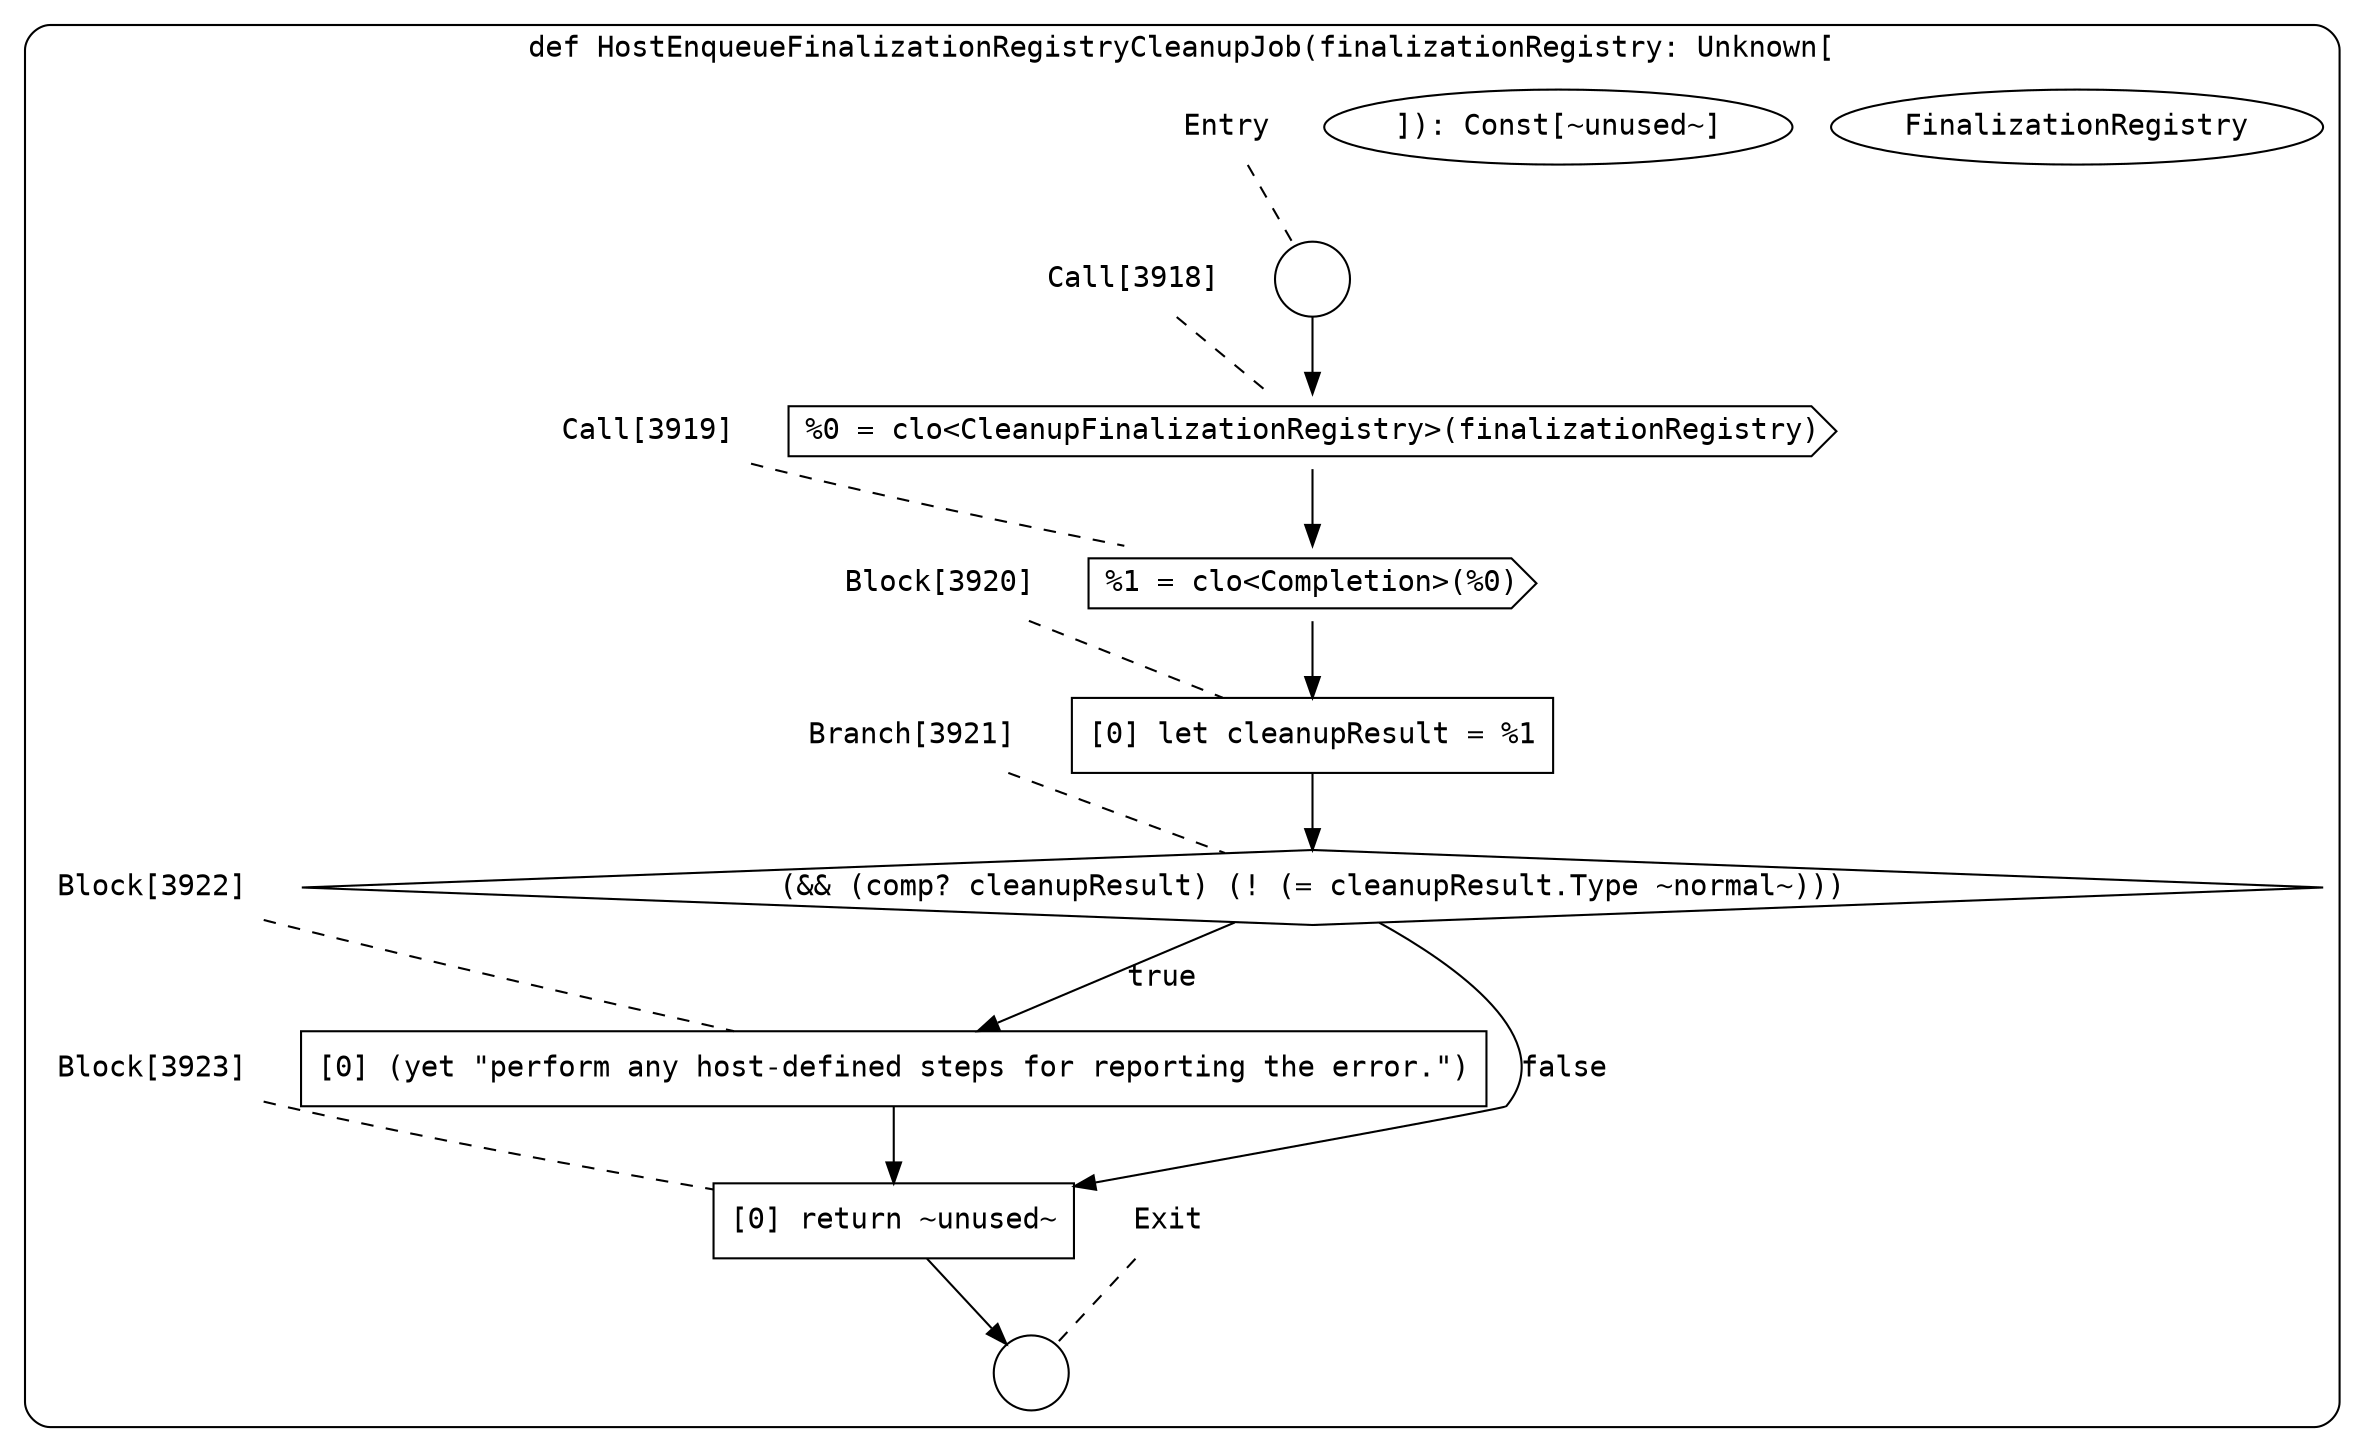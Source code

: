 digraph {
  graph [fontname = "Consolas"]
  node [fontname = "Consolas"]
  edge [fontname = "Consolas"]
  subgraph cluster1043 {
    label = "def HostEnqueueFinalizationRegistryCleanupJob(finalizationRegistry: Unknown["FinalizationRegistry"]): Const[~unused~]"
    style = rounded
    cluster1043_entry_name [shape=none, label=<<font color="black">Entry</font>>]
    cluster1043_entry_name -> cluster1043_entry [arrowhead=none, color="black", style=dashed]
    cluster1043_entry [shape=circle label=" " color="black" fillcolor="white" style=filled]
    cluster1043_entry -> node3918 [color="black"]
    cluster1043_exit_name [shape=none, label=<<font color="black">Exit</font>>]
    cluster1043_exit_name -> cluster1043_exit [arrowhead=none, color="black", style=dashed]
    cluster1043_exit [shape=circle label=" " color="black" fillcolor="white" style=filled]
    node3918_name [shape=none, label=<<font color="black">Call[3918]</font>>]
    node3918_name -> node3918 [arrowhead=none, color="black", style=dashed]
    node3918 [shape=cds, label=<<font color="black">%0 = clo&lt;CleanupFinalizationRegistry&gt;(finalizationRegistry)</font>> color="black" fillcolor="white", style=filled]
    node3918 -> node3919 [color="black"]
    node3919_name [shape=none, label=<<font color="black">Call[3919]</font>>]
    node3919_name -> node3919 [arrowhead=none, color="black", style=dashed]
    node3919 [shape=cds, label=<<font color="black">%1 = clo&lt;Completion&gt;(%0)</font>> color="black" fillcolor="white", style=filled]
    node3919 -> node3920 [color="black"]
    node3920_name [shape=none, label=<<font color="black">Block[3920]</font>>]
    node3920_name -> node3920 [arrowhead=none, color="black", style=dashed]
    node3920 [shape=box, label=<<font color="black">[0] let cleanupResult = %1<BR ALIGN="LEFT"/></font>> color="black" fillcolor="white", style=filled]
    node3920 -> node3921 [color="black"]
    node3921_name [shape=none, label=<<font color="black">Branch[3921]</font>>]
    node3921_name -> node3921 [arrowhead=none, color="black", style=dashed]
    node3921 [shape=diamond, label=<<font color="black">(&amp;&amp; (comp? cleanupResult) (! (= cleanupResult.Type ~normal~)))</font>> color="black" fillcolor="white", style=filled]
    node3921 -> node3922 [label=<<font color="black">true</font>> color="black"]
    node3921 -> node3923 [label=<<font color="black">false</font>> color="black"]
    node3922_name [shape=none, label=<<font color="black">Block[3922]</font>>]
    node3922_name -> node3922 [arrowhead=none, color="black", style=dashed]
    node3922 [shape=box, label=<<font color="black">[0] (yet &quot;perform any host-defined steps for reporting the error.&quot;)<BR ALIGN="LEFT"/></font>> color="black" fillcolor="white", style=filled]
    node3922 -> node3923 [color="black"]
    node3923_name [shape=none, label=<<font color="black">Block[3923]</font>>]
    node3923_name -> node3923 [arrowhead=none, color="black", style=dashed]
    node3923 [shape=box, label=<<font color="black">[0] return ~unused~<BR ALIGN="LEFT"/></font>> color="black" fillcolor="white", style=filled]
    node3923 -> cluster1043_exit [color="black"]
  }
}